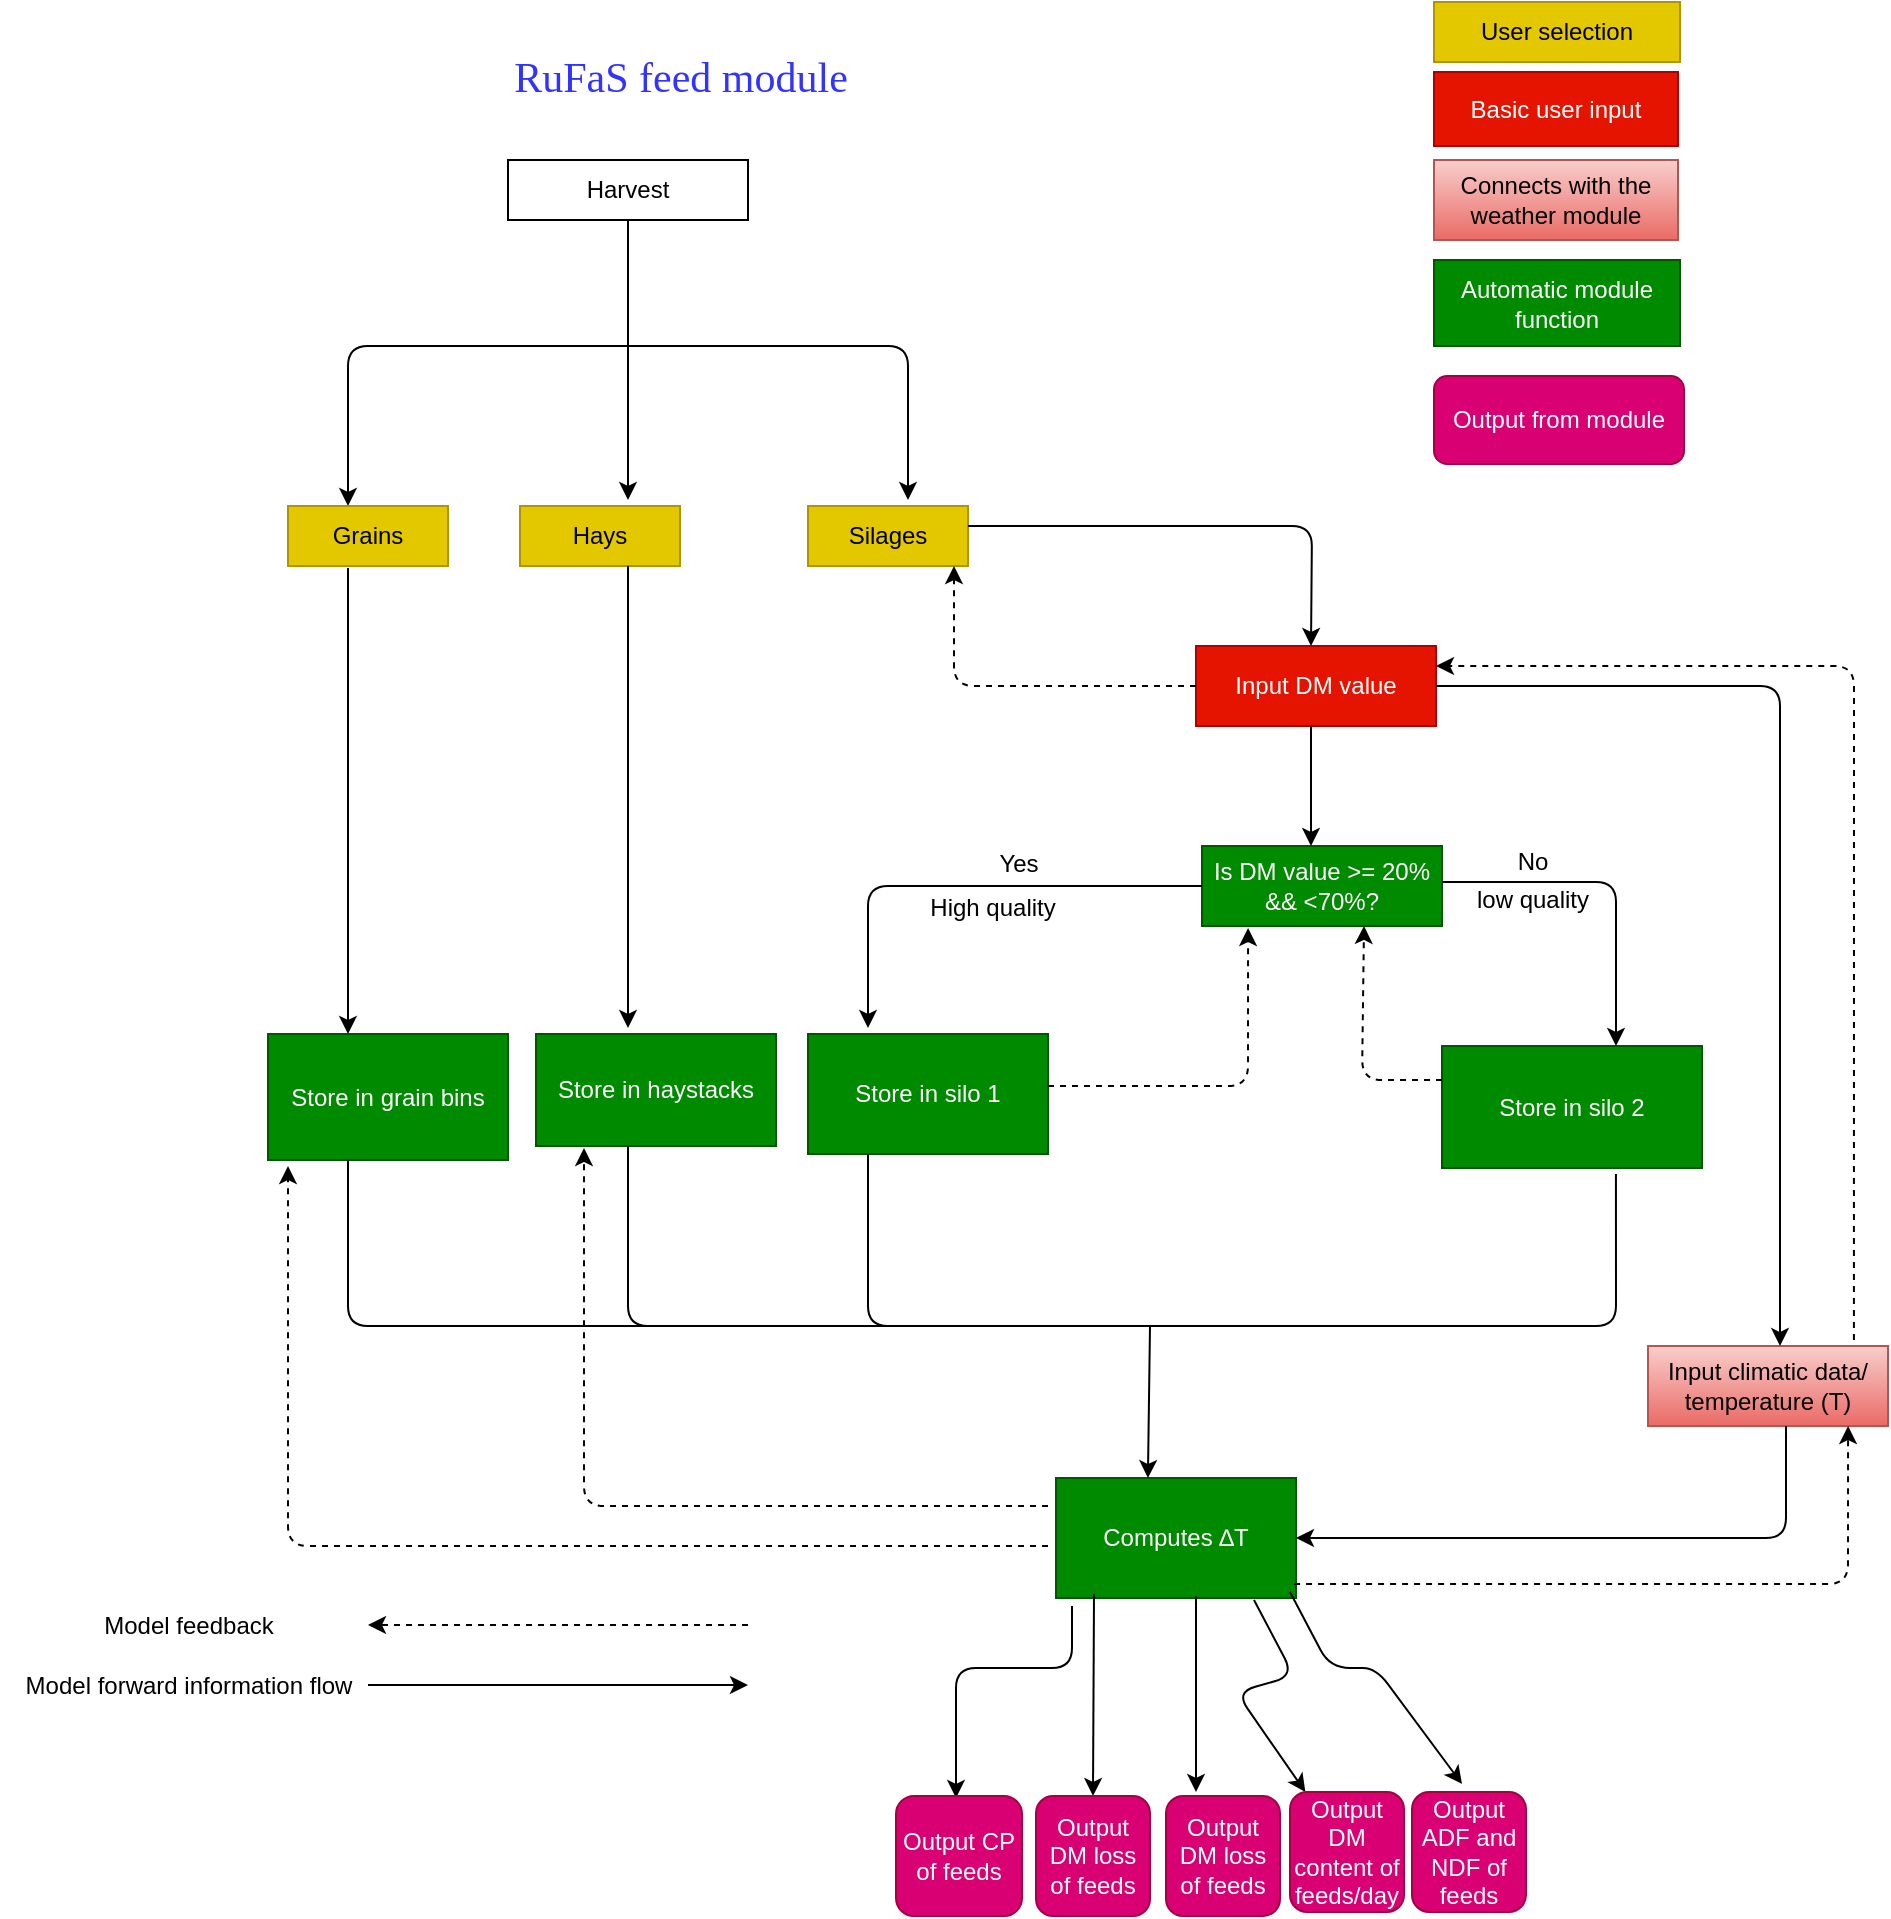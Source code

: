 <mxfile version="14.8.0" type="github">
  <diagram id="DUUOf399uBdJKGY2ofoX" name="Page-1">
    <mxGraphModel dx="1882" dy="432" grid="1" gridSize="10" guides="1" tooltips="1" connect="1" arrows="1" fold="1" page="1" pageScale="1" pageWidth="1100" pageHeight="1700" background="none" math="0" shadow="0">
      <root>
        <mxCell id="0" />
        <mxCell id="1" parent="0" />
        <mxCell id="M2hDqggpuAr9q3mNzkYl-5" value="" style="endArrow=classic;html=1;" parent="1" edge="1">
          <mxGeometry width="50" height="50" relative="1" as="geometry">
            <mxPoint x="300" y="200" as="sourcePoint" />
            <mxPoint x="440" y="277" as="targetPoint" />
            <Array as="points">
              <mxPoint x="440" y="200" />
            </Array>
          </mxGeometry>
        </mxCell>
        <mxCell id="M2hDqggpuAr9q3mNzkYl-9" value="Hays" style="rounded=0;whiteSpace=wrap;html=1;fillColor=#e3c800;strokeColor=#B09500;fontColor=#000000;" parent="1" vertex="1">
          <mxGeometry x="246" y="280" width="80" height="30" as="geometry" />
        </mxCell>
        <mxCell id="M2hDqggpuAr9q3mNzkYl-12" value="Harvest" style="rounded=0;whiteSpace=wrap;html=1;" parent="1" vertex="1">
          <mxGeometry x="240" y="107" width="120" height="30" as="geometry" />
        </mxCell>
        <mxCell id="M2hDqggpuAr9q3mNzkYl-18" value="" style="endArrow=classic;html=1;" parent="1" edge="1">
          <mxGeometry width="50" height="50" relative="1" as="geometry">
            <mxPoint x="300" y="200" as="sourcePoint" />
            <mxPoint x="300" y="277" as="targetPoint" />
          </mxGeometry>
        </mxCell>
        <mxCell id="M2hDqggpuAr9q3mNzkYl-19" value="" style="endArrow=classic;html=1;" parent="1" edge="1">
          <mxGeometry width="50" height="50" relative="1" as="geometry">
            <mxPoint x="300" y="200" as="sourcePoint" />
            <mxPoint x="160" y="280" as="targetPoint" />
            <Array as="points">
              <mxPoint x="160" y="200" />
            </Array>
          </mxGeometry>
        </mxCell>
        <mxCell id="M2hDqggpuAr9q3mNzkYl-20" value="Grains" style="rounded=0;whiteSpace=wrap;html=1;fillColor=#e3c800;strokeColor=#B09500;fontColor=#000000;" parent="1" vertex="1">
          <mxGeometry x="130" y="280" width="80" height="30" as="geometry" />
        </mxCell>
        <mxCell id="M2hDqggpuAr9q3mNzkYl-22" value="Input climatic data/ temperature (T)" style="rounded=0;whiteSpace=wrap;html=1;fillColor=#f8cecc;strokeColor=#b85450;gradientColor=#ea6b66;" parent="1" vertex="1">
          <mxGeometry x="810" y="700" width="120" height="40" as="geometry" />
        </mxCell>
        <mxCell id="M2hDqggpuAr9q3mNzkYl-26" value="Input DM value" style="rounded=0;whiteSpace=wrap;html=1;fillColor=#e51400;strokeColor=#B20000;fontColor=#ffffff;" parent="1" vertex="1">
          <mxGeometry x="584" y="350" width="120" height="40" as="geometry" />
        </mxCell>
        <mxCell id="M2hDqggpuAr9q3mNzkYl-28" value="Is DM value &amp;gt;= 20% &amp;amp;&amp;amp; &amp;lt;70%?" style="rounded=0;whiteSpace=wrap;html=1;fillColor=#008a00;strokeColor=#005700;fontColor=#ffffff;" parent="1" vertex="1">
          <mxGeometry x="587" y="450" width="120" height="40" as="geometry" />
        </mxCell>
        <mxCell id="M2hDqggpuAr9q3mNzkYl-30" value="No" style="text;html=1;align=center;verticalAlign=middle;resizable=0;points=[];autosize=1;strokeColor=none;rotation=0;" parent="1" vertex="1">
          <mxGeometry x="737" y="448" width="30" height="20" as="geometry" />
        </mxCell>
        <mxCell id="M2hDqggpuAr9q3mNzkYl-32" value="Store in silo 2" style="rounded=0;whiteSpace=wrap;html=1;fillColor=#008a00;strokeColor=#005700;fontColor=#ffffff;" parent="1" vertex="1">
          <mxGeometry x="707" y="550" width="130" height="61" as="geometry" />
        </mxCell>
        <mxCell id="M2hDqggpuAr9q3mNzkYl-40" value="" style="endArrow=classic;html=1;" parent="1" edge="1">
          <mxGeometry width="50" height="50" relative="1" as="geometry">
            <mxPoint x="300" y="310" as="sourcePoint" />
            <mxPoint x="300" y="541" as="targetPoint" />
          </mxGeometry>
        </mxCell>
        <mxCell id="M2hDqggpuAr9q3mNzkYl-41" value="" style="endArrow=classic;html=1;" parent="1" edge="1">
          <mxGeometry width="50" height="50" relative="1" as="geometry">
            <mxPoint x="160" y="311" as="sourcePoint" />
            <mxPoint x="160" y="544" as="targetPoint" />
          </mxGeometry>
        </mxCell>
        <mxCell id="M2hDqggpuAr9q3mNzkYl-46" value="Store in silo 1" style="rounded=0;whiteSpace=wrap;html=1;fillColor=#008a00;strokeColor=#005700;fontColor=#ffffff;" parent="1" vertex="1">
          <mxGeometry x="390" y="544" width="120" height="60" as="geometry" />
        </mxCell>
        <mxCell id="M2hDqggpuAr9q3mNzkYl-48" value="Store in haystacks" style="rounded=0;whiteSpace=wrap;html=1;fillColor=#008a00;strokeColor=#005700;fontColor=#ffffff;" parent="1" vertex="1">
          <mxGeometry x="254" y="544" width="120" height="56" as="geometry" />
        </mxCell>
        <mxCell id="M2hDqggpuAr9q3mNzkYl-50" value="Store in grain bins" style="rounded=0;whiteSpace=wrap;html=1;fillColor=#008a00;strokeColor=#005700;fontColor=#ffffff;" parent="1" vertex="1">
          <mxGeometry x="120" y="544" width="120" height="63" as="geometry" />
        </mxCell>
        <mxCell id="M2hDqggpuAr9q3mNzkYl-59" value="&lt;p&gt;&lt;span&gt;Computes ∆&lt;/span&gt;T&lt;br&gt;&lt;/p&gt;&lt;sub&gt;&lt;/sub&gt;" style="rounded=0;whiteSpace=wrap;html=1;fillColor=#008a00;strokeColor=#005700;fontColor=#ffffff;" parent="1" vertex="1">
          <mxGeometry x="514" y="766" width="120" height="60" as="geometry" />
        </mxCell>
        <mxCell id="3f1Fwqvxpe8gPJKD74U5-2" value="User selection" style="rounded=0;whiteSpace=wrap;html=1;fillColor=#e3c800;strokeColor=#B09500;fontColor=#000000;" parent="1" vertex="1">
          <mxGeometry x="703" y="28" width="123" height="30" as="geometry" />
        </mxCell>
        <mxCell id="3f1Fwqvxpe8gPJKD74U5-4" value="Silages" style="rounded=0;whiteSpace=wrap;html=1;fillColor=#e3c800;strokeColor=#B09500;fontColor=#000000;" parent="1" vertex="1">
          <mxGeometry x="390" y="280" width="80" height="30" as="geometry" />
        </mxCell>
        <mxCell id="3f1Fwqvxpe8gPJKD74U5-6" value="Basic user input" style="rounded=0;whiteSpace=wrap;html=1;fillColor=#e51400;strokeColor=#B20000;fontColor=#ffffff;" parent="1" vertex="1">
          <mxGeometry x="703" y="63" width="122" height="37" as="geometry" />
        </mxCell>
        <mxCell id="3f1Fwqvxpe8gPJKD74U5-7" value="Connects with the weather module" style="rounded=0;whiteSpace=wrap;html=1;fillColor=#f8cecc;strokeColor=#b85450;gradientColor=#ea6b66;" parent="1" vertex="1">
          <mxGeometry x="703" y="107" width="122" height="40" as="geometry" />
        </mxCell>
        <mxCell id="3f1Fwqvxpe8gPJKD74U5-8" value="" style="endArrow=classic;html=1;exitX=0.5;exitY=1;exitDx=0;exitDy=0;entryX=0.5;entryY=0;entryDx=0;entryDy=0;" parent="1" edge="1">
          <mxGeometry width="50" height="50" relative="1" as="geometry">
            <mxPoint x="641.5" y="390" as="sourcePoint" />
            <mxPoint x="641.5" y="450" as="targetPoint" />
          </mxGeometry>
        </mxCell>
        <mxCell id="3f1Fwqvxpe8gPJKD74U5-9" value="Automatic module function" style="rounded=0;whiteSpace=wrap;html=1;fillColor=#008a00;strokeColor=#005700;fontColor=#ffffff;" parent="1" vertex="1">
          <mxGeometry x="703" y="157" width="123" height="43" as="geometry" />
        </mxCell>
        <mxCell id="3f1Fwqvxpe8gPJKD74U5-12" value="Yes" style="text;html=1;align=center;verticalAlign=middle;resizable=0;points=[];autosize=1;strokeColor=none;" parent="1" vertex="1">
          <mxGeometry x="480" y="450" width="30" height="18" as="geometry" />
        </mxCell>
        <mxCell id="01IGUwASaf1nJK4tgAH9-1" value="low quality" style="text;html=1;align=center;verticalAlign=middle;resizable=0;points=[];autosize=1;strokeColor=none;rotation=0;" parent="1" vertex="1">
          <mxGeometry x="719" y="468" width="66" height="18" as="geometry" />
        </mxCell>
        <mxCell id="01IGUwASaf1nJK4tgAH9-3" value="High quality" style="text;html=1;align=center;verticalAlign=middle;resizable=0;points=[];autosize=1;strokeColor=none;" parent="1" vertex="1">
          <mxGeometry x="445" y="472" width="73" height="18" as="geometry" />
        </mxCell>
        <mxCell id="01IGUwASaf1nJK4tgAH9-10" value="" style="endArrow=classic;html=1;entryX=1;entryY=0.5;entryDx=0;entryDy=0;" parent="1" edge="1" target="M2hDqggpuAr9q3mNzkYl-59">
          <mxGeometry width="50" height="50" relative="1" as="geometry">
            <mxPoint x="879" y="740" as="sourcePoint" />
            <mxPoint x="649" y="796" as="targetPoint" />
            <Array as="points">
              <mxPoint x="879" y="796" />
            </Array>
          </mxGeometry>
        </mxCell>
        <mxCell id="01IGUwASaf1nJK4tgAH9-17" value="" style="endArrow=classic;html=1;entryX=0.383;entryY=0;entryDx=0;entryDy=0;entryPerimeter=0;" parent="1" target="M2hDqggpuAr9q3mNzkYl-59" edge="1">
          <mxGeometry width="50" height="50" relative="1" as="geometry">
            <mxPoint x="561" y="690" as="sourcePoint" />
            <mxPoint x="561" y="760" as="targetPoint" />
          </mxGeometry>
        </mxCell>
        <mxCell id="01IGUwASaf1nJK4tgAH9-19" value="" style="endArrow=classic;html=1;" parent="1" edge="1">
          <mxGeometry width="50" height="50" relative="1" as="geometry">
            <mxPoint x="522" y="830" as="sourcePoint" />
            <mxPoint x="464" y="926" as="targetPoint" />
            <Array as="points">
              <mxPoint x="522" y="861" />
              <mxPoint x="464" y="861" />
            </Array>
          </mxGeometry>
        </mxCell>
        <mxCell id="01IGUwASaf1nJK4tgAH9-20" value="" style="endArrow=classic;html=1;entryX=0.5;entryY=0;entryDx=0;entryDy=0;" parent="1" target="01IGUwASaf1nJK4tgAH9-22" edge="1">
          <mxGeometry width="50" height="50" relative="1" as="geometry">
            <mxPoint x="533" y="824" as="sourcePoint" />
            <mxPoint x="547" y="927" as="targetPoint" />
            <Array as="points" />
          </mxGeometry>
        </mxCell>
        <mxCell id="01IGUwASaf1nJK4tgAH9-21" value="Output CP of feeds" style="rounded=1;whiteSpace=wrap;html=1;fillColor=#d80073;strokeColor=#A50040;fontColor=#ffffff;" parent="1" vertex="1">
          <mxGeometry x="434" y="925" width="63" height="60" as="geometry" />
        </mxCell>
        <mxCell id="01IGUwASaf1nJK4tgAH9-22" value="Output DM loss of feeds" style="rounded=1;whiteSpace=wrap;html=1;fillColor=#d80073;strokeColor=#A50040;fontColor=#ffffff;" parent="1" vertex="1">
          <mxGeometry x="504" y="925" width="57" height="60" as="geometry" />
        </mxCell>
        <mxCell id="01IGUwASaf1nJK4tgAH9-23" value="Output DM loss of feeds" style="rounded=1;whiteSpace=wrap;html=1;fillColor=#d80073;strokeColor=#A50040;fontColor=#ffffff;" parent="1" vertex="1">
          <mxGeometry x="569" y="925" width="57" height="60" as="geometry" />
        </mxCell>
        <mxCell id="01IGUwASaf1nJK4tgAH9-24" value="" style="endArrow=classic;html=1;" parent="1" edge="1">
          <mxGeometry width="50" height="50" relative="1" as="geometry">
            <mxPoint x="584" y="825" as="sourcePoint" />
            <mxPoint x="584" y="923" as="targetPoint" />
            <Array as="points" />
          </mxGeometry>
        </mxCell>
        <mxCell id="01IGUwASaf1nJK4tgAH9-25" value="" style="endArrow=classic;html=1;exitX=0.825;exitY=1.017;exitDx=0;exitDy=0;exitPerimeter=0;" parent="1" source="M2hDqggpuAr9q3mNzkYl-59" target="01IGUwASaf1nJK4tgAH9-26" edge="1">
          <mxGeometry width="50" height="50" relative="1" as="geometry">
            <mxPoint x="633" y="826" as="sourcePoint" />
            <mxPoint x="642" y="913" as="targetPoint" />
            <Array as="points">
              <mxPoint x="633" y="865" />
              <mxPoint x="604" y="873" />
            </Array>
          </mxGeometry>
        </mxCell>
        <mxCell id="01IGUwASaf1nJK4tgAH9-26" value="Output DM content of feeds/day" style="rounded=1;whiteSpace=wrap;html=1;fillColor=#d80073;strokeColor=#A50040;fontColor=#ffffff;" parent="1" vertex="1">
          <mxGeometry x="631" y="923" width="57" height="60" as="geometry" />
        </mxCell>
        <mxCell id="01IGUwASaf1nJK4tgAH9-28" value="" style="endArrow=classic;html=1;" parent="1" edge="1">
          <mxGeometry width="50" height="50" relative="1" as="geometry">
            <mxPoint x="631" y="823" as="sourcePoint" />
            <mxPoint x="717" y="919" as="targetPoint" />
            <Array as="points">
              <mxPoint x="651" y="860.98" />
              <mxPoint x="674" y="861" />
            </Array>
          </mxGeometry>
        </mxCell>
        <mxCell id="01IGUwASaf1nJK4tgAH9-29" value="Output ADF and NDF of feeds" style="rounded=1;whiteSpace=wrap;html=1;fillColor=#d80073;strokeColor=#A50040;fontColor=#ffffff;" parent="1" vertex="1">
          <mxGeometry x="692" y="923" width="57" height="60" as="geometry" />
        </mxCell>
        <mxCell id="01IGUwASaf1nJK4tgAH9-30" value="Output from module" style="rounded=1;whiteSpace=wrap;html=1;fillColor=#d80073;strokeColor=#A50040;fontColor=#ffffff;" parent="1" vertex="1">
          <mxGeometry x="703" y="215" width="125" height="44" as="geometry" />
        </mxCell>
        <mxCell id="01IGUwASaf1nJK4tgAH9-31" value="&lt;font style=&quot;font-size: 21px&quot; face=&quot;Comic Sans MS&quot; color=&quot;#3333FF&quot;&gt;RuFaS feed module&lt;br&gt;&lt;/font&gt;" style="text;html=1;align=center;verticalAlign=middle;resizable=0;points=[];autosize=1;strokeColor=none;" parent="1" vertex="1">
          <mxGeometry x="226" y="54.5" width="199" height="23" as="geometry" />
        </mxCell>
        <mxCell id="01IGUwASaf1nJK4tgAH9-32" value="" style="endArrow=classic;html=1;exitX=0;exitY=0.5;exitDx=0;exitDy=0;" parent="1" edge="1" source="M2hDqggpuAr9q3mNzkYl-28">
          <mxGeometry width="50" height="50" relative="1" as="geometry">
            <mxPoint x="580" y="470" as="sourcePoint" />
            <mxPoint x="420" y="541" as="targetPoint" />
            <Array as="points">
              <mxPoint x="420" y="470" />
            </Array>
          </mxGeometry>
        </mxCell>
        <mxCell id="01IGUwASaf1nJK4tgAH9-33" value="" style="endArrow=classic;html=1;" parent="1" edge="1">
          <mxGeometry width="50" height="50" relative="1" as="geometry">
            <mxPoint x="707" y="468" as="sourcePoint" />
            <mxPoint x="794" y="550" as="targetPoint" />
            <Array as="points">
              <mxPoint x="794" y="468" />
            </Array>
          </mxGeometry>
        </mxCell>
        <mxCell id="Rp1mu-tu48gbhCK8yFf2-2" value="" style="endArrow=classic;html=1;rounded=1;shadow=0;sketch=0;jumpStyle=arc;dashed=1;" edge="1" parent="1">
          <mxGeometry width="50" height="50" relative="1" as="geometry">
            <mxPoint x="510" y="800" as="sourcePoint" />
            <mxPoint x="130" y="610" as="targetPoint" />
            <Array as="points">
              <mxPoint x="130" y="800" />
            </Array>
          </mxGeometry>
        </mxCell>
        <mxCell id="Rp1mu-tu48gbhCK8yFf2-5" value="" style="endArrow=classic;html=1;rounded=1;shadow=0;sketch=0;jumpStyle=none;dashed=1;entryX=0.2;entryY=1.018;entryDx=0;entryDy=0;entryPerimeter=0;" edge="1" parent="1" target="M2hDqggpuAr9q3mNzkYl-48">
          <mxGeometry width="50" height="50" relative="1" as="geometry">
            <mxPoint x="510" y="780" as="sourcePoint" />
            <mxPoint x="300" y="604" as="targetPoint" />
            <Array as="points">
              <mxPoint x="278" y="780" />
            </Array>
          </mxGeometry>
        </mxCell>
        <mxCell id="Rp1mu-tu48gbhCK8yFf2-6" value="" style="endArrow=classic;html=1;dashed=1;entryX=0.192;entryY=1.025;entryDx=0;entryDy=0;entryPerimeter=0;exitX=1;exitY=0.433;exitDx=0;exitDy=0;exitPerimeter=0;" edge="1" parent="1" source="M2hDqggpuAr9q3mNzkYl-46" target="M2hDqggpuAr9q3mNzkYl-28">
          <mxGeometry width="50" height="50" relative="1" as="geometry">
            <mxPoint x="520" y="570" as="sourcePoint" />
            <mxPoint x="610" y="500" as="targetPoint" />
            <Array as="points">
              <mxPoint x="610" y="570" />
            </Array>
          </mxGeometry>
        </mxCell>
        <mxCell id="Rp1mu-tu48gbhCK8yFf2-8" value="" style="endArrow=classic;html=1;" edge="1" parent="1">
          <mxGeometry width="50" height="50" relative="1" as="geometry">
            <mxPoint x="470" y="290" as="sourcePoint" />
            <mxPoint x="641.5" y="350" as="targetPoint" />
            <Array as="points">
              <mxPoint x="642" y="290" />
            </Array>
          </mxGeometry>
        </mxCell>
        <mxCell id="Rp1mu-tu48gbhCK8yFf2-10" value="" style="endArrow=classic;html=1;dashed=1;entryX=0.675;entryY=1;entryDx=0;entryDy=0;entryPerimeter=0;" edge="1" parent="1" target="M2hDqggpuAr9q3mNzkYl-28">
          <mxGeometry width="50" height="50" relative="1" as="geometry">
            <mxPoint x="707" y="567" as="sourcePoint" />
            <mxPoint x="665" y="480" as="targetPoint" />
            <Array as="points">
              <mxPoint x="667" y="567" />
            </Array>
          </mxGeometry>
        </mxCell>
        <mxCell id="Rp1mu-tu48gbhCK8yFf2-12" value="" style="endArrow=classic;html=1;dashed=1;exitX=0;exitY=0.5;exitDx=0;exitDy=0;" edge="1" parent="1" source="M2hDqggpuAr9q3mNzkYl-26">
          <mxGeometry width="50" height="50" relative="1" as="geometry">
            <mxPoint x="501.5" y="387" as="sourcePoint" />
            <mxPoint x="463" y="310" as="targetPoint" />
            <Array as="points">
              <mxPoint x="463" y="370" />
            </Array>
          </mxGeometry>
        </mxCell>
        <mxCell id="Rp1mu-tu48gbhCK8yFf2-15" value="" style="endArrow=none;html=1;shadow=0;strokeColor=#000000;entryX=0.25;entryY=1;entryDx=0;entryDy=0;" edge="1" parent="1" target="M2hDqggpuAr9q3mNzkYl-46">
          <mxGeometry width="50" height="50" relative="1" as="geometry">
            <mxPoint x="560" y="690" as="sourcePoint" />
            <mxPoint x="420" y="610" as="targetPoint" />
            <Array as="points">
              <mxPoint x="420" y="690" />
              <mxPoint x="420" y="650" />
            </Array>
          </mxGeometry>
        </mxCell>
        <mxCell id="Rp1mu-tu48gbhCK8yFf2-16" value="" style="endArrow=none;html=1;shadow=0;strokeColor=#000000;entryX=0.358;entryY=1;entryDx=0;entryDy=0;entryPerimeter=0;" edge="1" parent="1">
          <mxGeometry width="50" height="50" relative="1" as="geometry">
            <mxPoint x="560" y="690" as="sourcePoint" />
            <mxPoint x="300" y="600" as="targetPoint" />
            <Array as="points">
              <mxPoint x="300" y="690" />
            </Array>
          </mxGeometry>
        </mxCell>
        <mxCell id="Rp1mu-tu48gbhCK8yFf2-17" value="" style="endArrow=none;html=1;shadow=0;strokeColor=#000000;entryX=0.358;entryY=1;entryDx=0;entryDy=0;entryPerimeter=0;" edge="1" parent="1">
          <mxGeometry width="50" height="50" relative="1" as="geometry">
            <mxPoint x="450" y="690" as="sourcePoint" />
            <mxPoint x="160" y="607" as="targetPoint" />
            <Array as="points">
              <mxPoint x="160" y="690" />
            </Array>
          </mxGeometry>
        </mxCell>
        <mxCell id="Rp1mu-tu48gbhCK8yFf2-18" value="" style="endArrow=none;html=1;shadow=0;strokeColor=#000000;entryX=0.669;entryY=1.049;entryDx=0;entryDy=0;entryPerimeter=0;" edge="1" parent="1" target="M2hDqggpuAr9q3mNzkYl-32">
          <mxGeometry width="50" height="50" relative="1" as="geometry">
            <mxPoint x="560" y="690" as="sourcePoint" />
            <mxPoint x="785" y="611" as="targetPoint" />
            <Array as="points">
              <mxPoint x="794" y="690" />
            </Array>
          </mxGeometry>
        </mxCell>
        <mxCell id="Rp1mu-tu48gbhCK8yFf2-19" value="" style="endArrow=classic;html=1;" edge="1" parent="1">
          <mxGeometry width="50" height="50" relative="1" as="geometry">
            <mxPoint x="704" y="370" as="sourcePoint" />
            <mxPoint x="876" y="700" as="targetPoint" />
            <Array as="points">
              <mxPoint x="876" y="370" />
            </Array>
          </mxGeometry>
        </mxCell>
        <mxCell id="Rp1mu-tu48gbhCK8yFf2-20" value="" style="endArrow=classic;html=1;dashed=1;entryX=0.192;entryY=1.025;entryDx=0;entryDy=0;entryPerimeter=0;exitX=0.992;exitY=0.883;exitDx=0;exitDy=0;exitPerimeter=0;" edge="1" parent="1" source="M2hDqggpuAr9q3mNzkYl-59">
          <mxGeometry width="50" height="50" relative="1" as="geometry">
            <mxPoint x="810" y="818.98" as="sourcePoint" />
            <mxPoint x="910.04" y="740" as="targetPoint" />
            <Array as="points">
              <mxPoint x="910" y="819" />
            </Array>
          </mxGeometry>
        </mxCell>
        <mxCell id="Rp1mu-tu48gbhCK8yFf2-21" value="" style="endArrow=none;html=1;shadow=0;strokeColor=#000000;entryX=0.5;entryY=1;entryDx=0;entryDy=0;" edge="1" parent="1" target="M2hDqggpuAr9q3mNzkYl-12">
          <mxGeometry width="50" height="50" relative="1" as="geometry">
            <mxPoint x="300" y="200" as="sourcePoint" />
            <mxPoint x="299" y="140" as="targetPoint" />
          </mxGeometry>
        </mxCell>
        <mxCell id="Rp1mu-tu48gbhCK8yFf2-23" value="" style="endArrow=classic;html=1;shadow=0;strokeColor=#000000;dashed=1;" edge="1" parent="1">
          <mxGeometry width="50" height="50" relative="1" as="geometry">
            <mxPoint x="360" y="839.5" as="sourcePoint" />
            <mxPoint x="170" y="839.5" as="targetPoint" />
          </mxGeometry>
        </mxCell>
        <mxCell id="Rp1mu-tu48gbhCK8yFf2-24" value="" style="endArrow=classic;html=1;shadow=0;strokeColor=#000000;" edge="1" parent="1">
          <mxGeometry width="50" height="50" relative="1" as="geometry">
            <mxPoint x="170" y="869.5" as="sourcePoint" />
            <mxPoint x="360" y="869.5" as="targetPoint" />
          </mxGeometry>
        </mxCell>
        <mxCell id="Rp1mu-tu48gbhCK8yFf2-25" value="Model feedback" style="text;html=1;align=center;verticalAlign=middle;resizable=0;points=[];autosize=1;strokeColor=none;" vertex="1" parent="1">
          <mxGeometry x="30" y="830" width="100" height="20" as="geometry" />
        </mxCell>
        <mxCell id="Rp1mu-tu48gbhCK8yFf2-30" value="Model forward information flow" style="text;html=1;align=center;verticalAlign=middle;resizable=0;points=[];autosize=1;strokeColor=none;" vertex="1" parent="1">
          <mxGeometry x="-10" y="860" width="180" height="20" as="geometry" />
        </mxCell>
        <mxCell id="Rp1mu-tu48gbhCK8yFf2-31" value="" style="whiteSpace=wrap;html=1;opacity=0;sketch=0;strokeWidth=7;fillColor=#0000FF;perimeterSpacing=18;" vertex="1" parent="1">
          <mxGeometry x="-10" y="826" width="400" height="60" as="geometry" />
        </mxCell>
        <mxCell id="Rp1mu-tu48gbhCK8yFf2-33" value="" style="endArrow=classic;html=1;shadow=0;strokeColor=#000000;entryX=1;entryY=0.25;entryDx=0;entryDy=0;exitX=0.858;exitY=-0.075;exitDx=0;exitDy=0;exitPerimeter=0;dashed=1;" edge="1" parent="1" source="M2hDqggpuAr9q3mNzkYl-22" target="M2hDqggpuAr9q3mNzkYl-26">
          <mxGeometry width="50" height="50" relative="1" as="geometry">
            <mxPoint x="900" y="690" as="sourcePoint" />
            <mxPoint x="910" y="360" as="targetPoint" />
            <Array as="points">
              <mxPoint x="913" y="360" />
            </Array>
          </mxGeometry>
        </mxCell>
      </root>
    </mxGraphModel>
  </diagram>
</mxfile>
